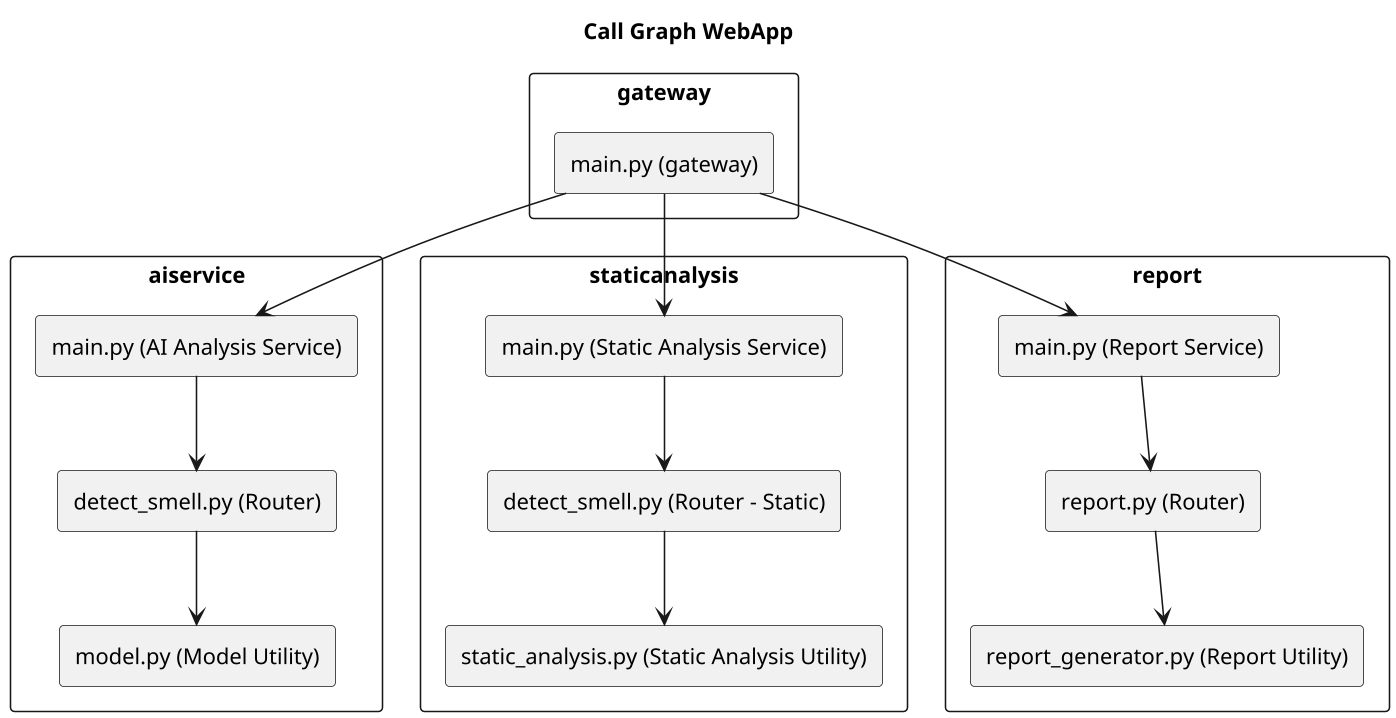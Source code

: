 @startuml CallGraphWebApp
skinparam componentStyle rectangle
skinparam shadowing false
skinparam dpi 150
title Call Graph WebApp

' GATEWAY '
rectangle "gateway" {
  [main.py (gateway)]
}

' AI SERVICE '
rectangle "aiservice" {
  [main.py (AI Analysis Service)]
  [detect_smell.py (Router)]
  [model.py (Model Utility)]
}

' STATIC ANALYSIS SERVICE '
rectangle "staticanalysis" {
  [main.py (Static Analysis Service)]
  [detect_smell.py (Router - Static)]
  [static_analysis.py (Static Analysis Utility)]
}

' REPORT SERVICE '
rectangle "report" {
  [main.py (Report Service)]
  [report.py (Router)]
  [report_generator.py (Report Utility)]
}

' CHIAMATE DA GATEWAY AI SERVIZI '
[main.py (gateway)] --> [main.py (AI Analysis Service)]
[main.py (gateway)] --> [main.py (Static Analysis Service)]
[main.py (gateway)] --> [main.py (Report Service)]

' AI Analysis Service internals '
[main.py (AI Analysis Service)] --> [detect_smell.py (Router)]
[detect_smell.py (Router)] --> [model.py (Model Utility)]

' Static Analysis Service internals '
[main.py (Static Analysis Service)] --> [detect_smell.py (Router - Static)]
[detect_smell.py (Router - Static)] --> [static_analysis.py (Static Analysis Utility)]

' Report Service internals '
[main.py (Report Service)] --> [report.py (Router)]
[report.py (Router)] --> [report_generator.py (Report Utility)]

@enduml